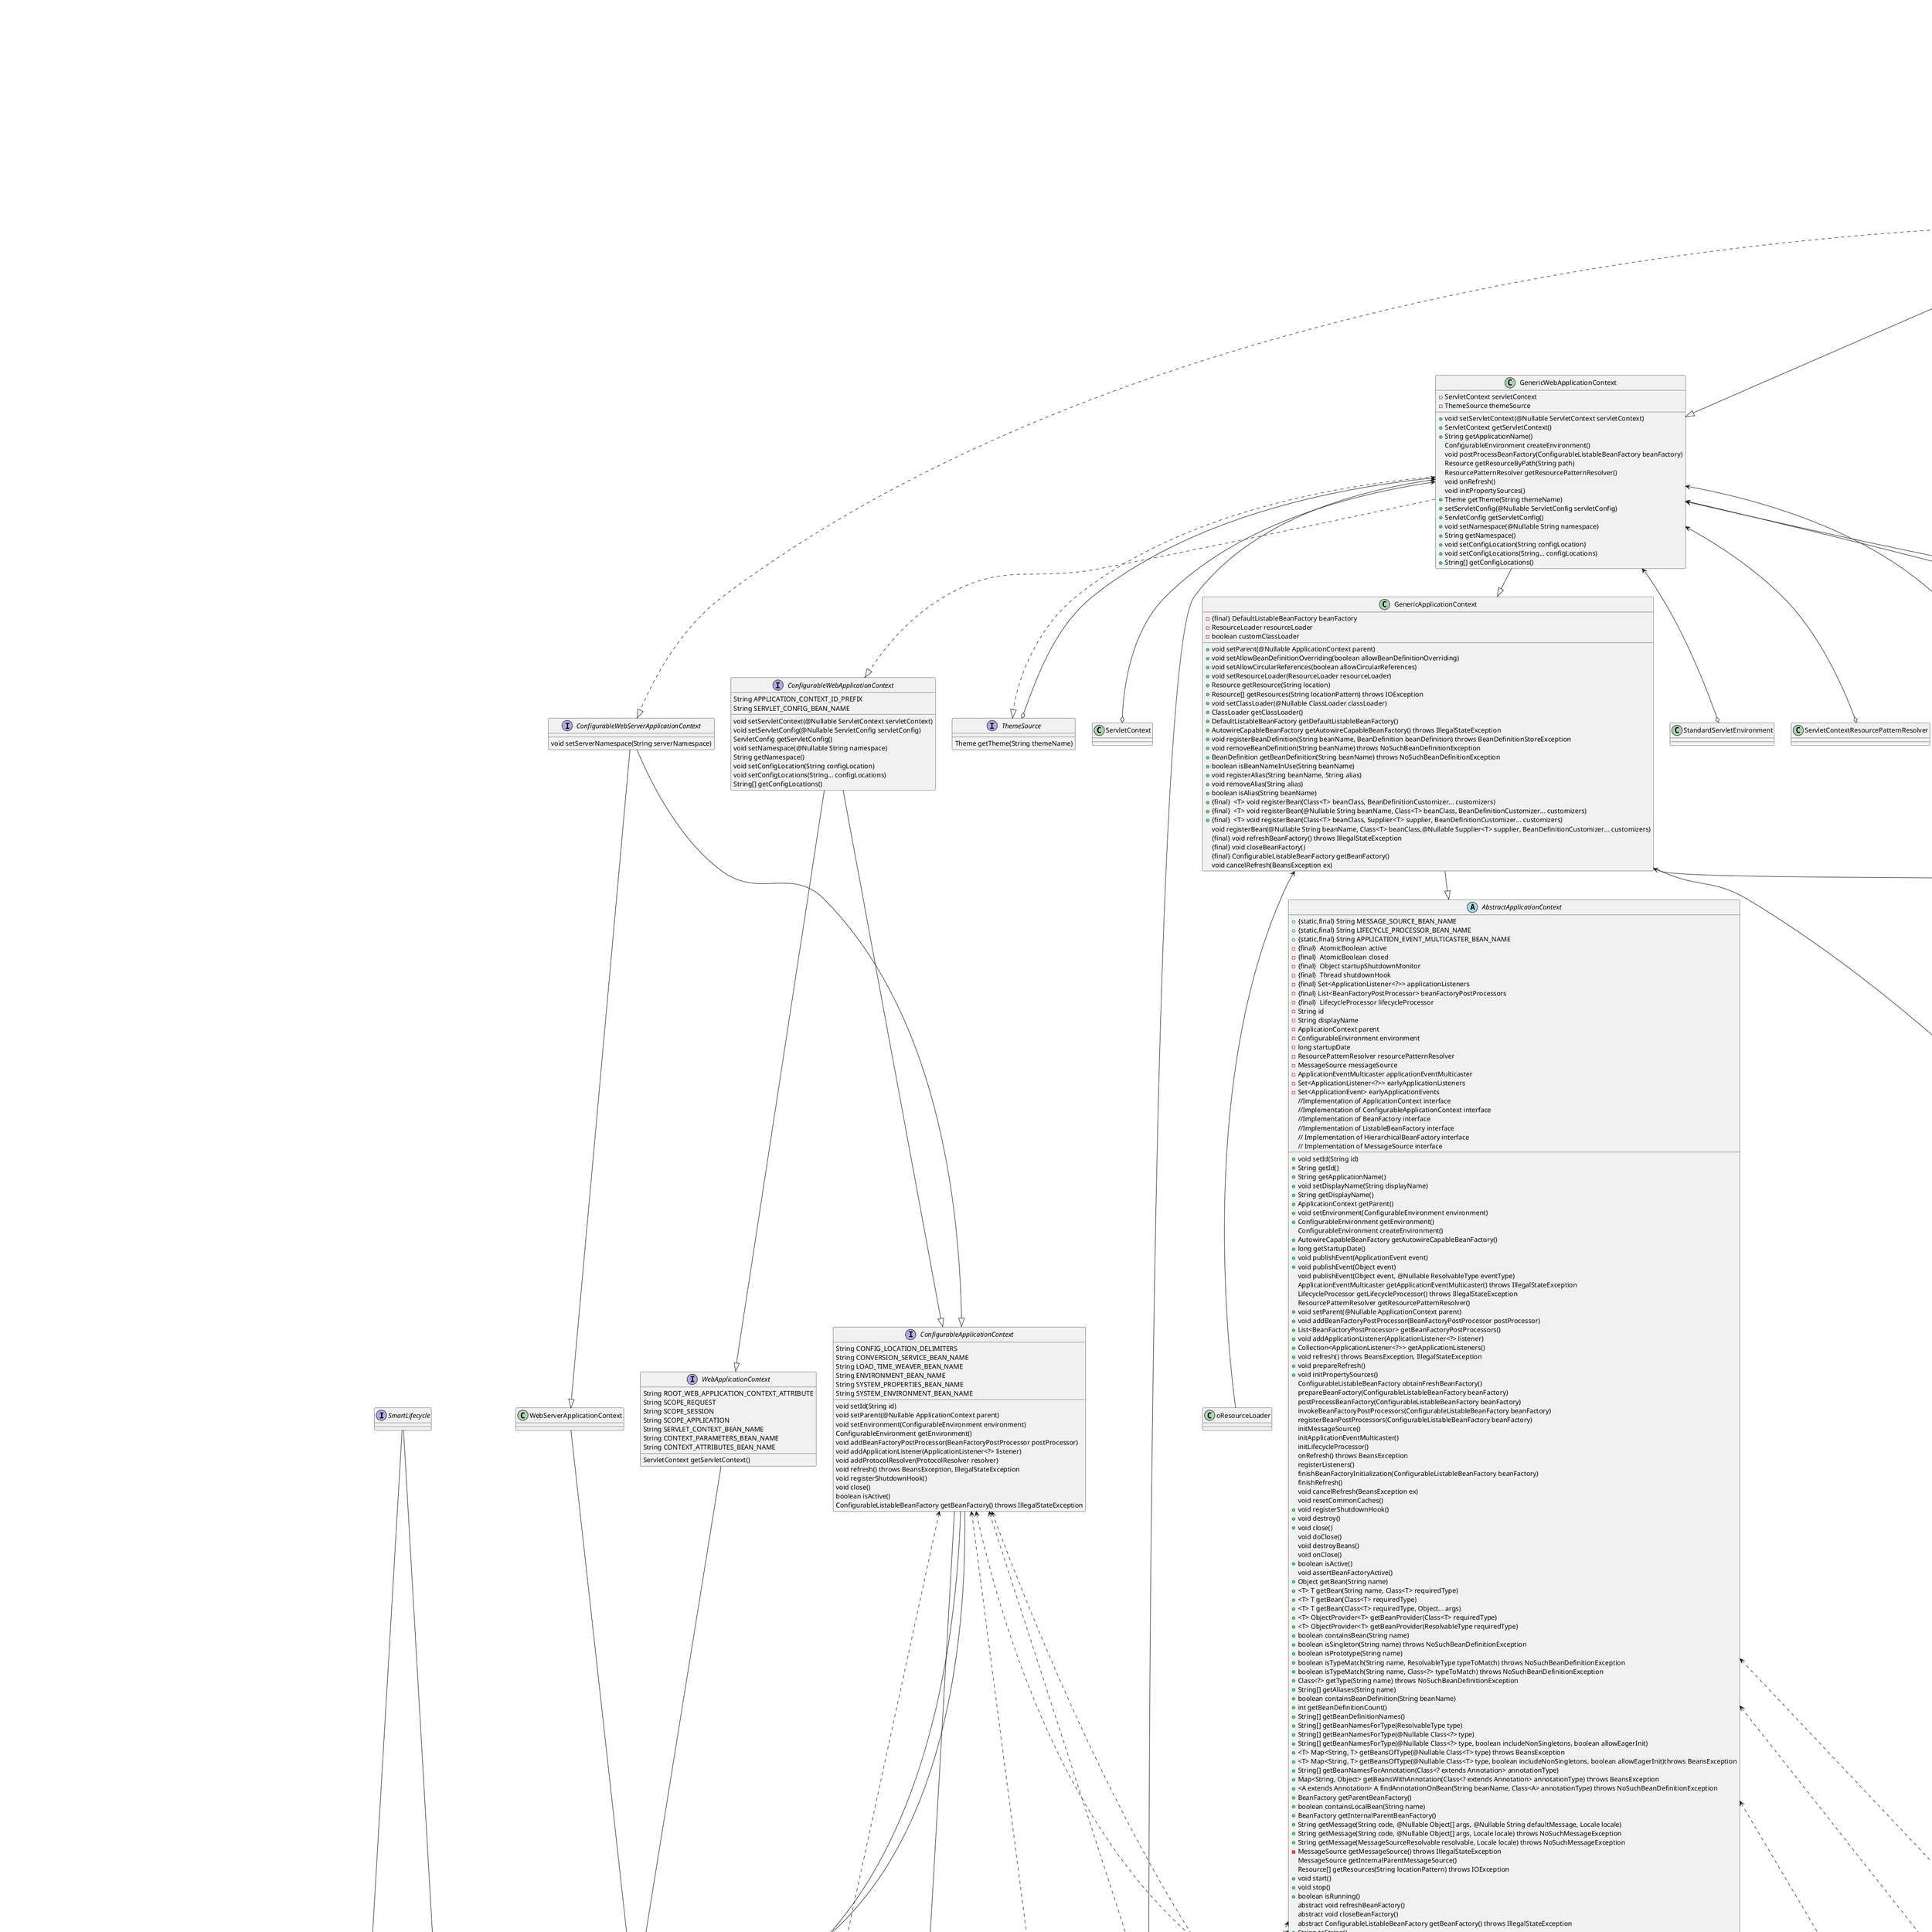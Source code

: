 @startuml

abstract class  BeanFactoryUtils{
 }
class AnnotationConfigServletWebServerApplicationContext{
}
class ServletWebServerApplicationContext{
    + {static,final} String DISPATCHER_SERVLET_NAME
    - {volatile} WebServer webServer
    - ServletConfig servletConfig
    - String serverNamespace
      void postProcessBeanFactory(ConfigurableListableBeanFactory beanFactory)
    + {final}  void refresh() throws BeansException, IllegalStateException
      void onRefresh()
      void finishRefresh()
      void onClose()
    - void createWebServer()
      ServletWebServerFactory getWebServerFactory()
    - ServletContextInitializer getSelfInitializer()
    - void selfInitialize(ServletContext servletContext) throws ServletException
    - void registerApplicationScope(ServletContext servletContext)
    - void registerWebApplicationScopes()
      Collection<ServletContextInitializer> getServletContextInitializerBeans()
      void prepareWebApplicationContext(ServletContext servletContext)
    - WebServer startWebServer()
    - void stopAndReleaseWebServer()
      Resource getResourceByPath(String path)
    + String getServerNamespace()
    + void setServletConfig(ServletConfig servletConfig)
    + WebServer getWebServer()
}
class GenericWebApplicationContext{
   - ServletContext servletContext
   - ThemeSource themeSource
   + void setServletContext(@Nullable ServletContext servletContext)
   + ServletContext getServletContext()
   + String getApplicationName()
     ConfigurableEnvironment createEnvironment()
     void postProcessBeanFactory(ConfigurableListableBeanFactory beanFactory)
     Resource getResourceByPath(String path)
     ResourcePatternResolver getResourcePatternResolver()
     void onRefresh()
     void initPropertySources()
   + Theme getTheme(String themeName)
   + setServletConfig(@Nullable ServletConfig servletConfig)
   + ServletConfig getServletConfig()
   + void setNamespace(@Nullable String namespace)
   + String getNamespace()
   + void setConfigLocation(String configLocation)
   + void setConfigLocations(String... configLocations)
   + String[] getConfigLocations()
}
class GenericApplicationContext{
    -{final} DefaultListableBeanFactory beanFactory
    - ResourceLoader resourceLoader
    - boolean customClassLoader
    + void setParent(@Nullable ApplicationContext parent)
    + void setAllowBeanDefinitionOverriding(boolean allowBeanDefinitionOverriding)
    + void setAllowCircularReferences(boolean allowCircularReferences)
    + void setResourceLoader(ResourceLoader resourceLoader)
    + Resource getResource(String location)
    + Resource[] getResources(String locationPattern) throws IOException
    + void setClassLoader(@Nullable ClassLoader classLoader)
    + ClassLoader getClassLoader()
    + DefaultListableBeanFactory getDefaultListableBeanFactory()
    + AutowireCapableBeanFactory getAutowireCapableBeanFactory() throws IllegalStateException
    + void registerBeanDefinition(String beanName, BeanDefinition beanDefinition) throws BeanDefinitionStoreException
    + void removeBeanDefinition(String beanName) throws NoSuchBeanDefinitionException
    + BeanDefinition getBeanDefinition(String beanName) throws NoSuchBeanDefinitionException
    + boolean isBeanNameInUse(String beanName)
    + void registerAlias(String beanName, String alias)
    + void removeAlias(String alias)
    + boolean isAlias(String beanName)
    + {final}  <T> void registerBean(Class<T> beanClass, BeanDefinitionCustomizer... customizers)
    + {final}  <T> void registerBean(@Nullable String beanName, Class<T> beanClass, BeanDefinitionCustomizer... customizers)
    + {final}  <T> void registerBean(Class<T> beanClass, Supplier<T> supplier, BeanDefinitionCustomizer... customizers)
      void registerBean(@Nullable String beanName, Class<T> beanClass,@Nullable Supplier<T> supplier, BeanDefinitionCustomizer... customizers)
      {final} void refreshBeanFactory() throws IllegalStateException
      {final} void closeBeanFactory()
      {final} ConfigurableListableBeanFactory getBeanFactory()
      void cancelRefresh(BeansException ex)
}
abstract class AbstractApplicationContext{
   + {static,final} String MESSAGE_SOURCE_BEAN_NAME
   + {static,final} String LIFECYCLE_PROCESSOR_BEAN_NAME
   + {static,final} String APPLICATION_EVENT_MULTICASTER_BEAN_NAME
   - {final}  AtomicBoolean active
   - {final}  AtomicBoolean closed
   - {final}  Object startupShutdownMonitor
   - {final}  Thread shutdownHook
   - {final} Set<ApplicationListener<?>> applicationListeners
   - {final} List<BeanFactoryPostProcessor> beanFactoryPostProcessors
   - {final}  LifecycleProcessor lifecycleProcessor
   - String id
   - String displayName
   - ApplicationContext parent
   - ConfigurableEnvironment environment
   - long startupDate
   - ResourcePatternResolver resourcePatternResolver
   - MessageSource messageSource
   - ApplicationEventMulticaster applicationEventMulticaster
   - Set<ApplicationListener<?>> earlyApplicationListeners
   - Set<ApplicationEvent> earlyApplicationEvents
   //Implementation of ApplicationContext interface
   + void setId(String id)
   + String getId()
   + String getApplicationName()
   + void setDisplayName(String displayName)
   + String getDisplayName()
   + ApplicationContext getParent()
   + void setEnvironment(ConfigurableEnvironment environment)
   + ConfigurableEnvironment getEnvironment()
    ConfigurableEnvironment createEnvironment()
   + AutowireCapableBeanFactory getAutowireCapableBeanFactory()
   + long getStartupDate()
   + void publishEvent(ApplicationEvent event)
   + void publishEvent(Object event)
     void publishEvent(Object event, @Nullable ResolvableType eventType)
     ApplicationEventMulticaster getApplicationEventMulticaster() throws IllegalStateException
     LifecycleProcessor getLifecycleProcessor() throws IllegalStateException
     ResourcePatternResolver getResourcePatternResolver()
   //Implementation of ConfigurableApplicationContext interface
   + void setParent(@Nullable ApplicationContext parent)
   + void addBeanFactoryPostProcessor(BeanFactoryPostProcessor postProcessor)
   + List<BeanFactoryPostProcessor> getBeanFactoryPostProcessors()
   + void addApplicationListener(ApplicationListener<?> listener)
   + Collection<ApplicationListener<?>> getApplicationListeners()
   + void refresh() throws BeansException, IllegalStateException
   + void prepareRefresh()
   + void initPropertySources()
     ConfigurableListableBeanFactory obtainFreshBeanFactory()
     prepareBeanFactory(ConfigurableListableBeanFactory beanFactory)
     postProcessBeanFactory(ConfigurableListableBeanFactory beanFactory)
     invokeBeanFactoryPostProcessors(ConfigurableListableBeanFactory beanFactory)
     registerBeanPostProcessors(ConfigurableListableBeanFactory beanFactory)
     initMessageSource()
     initApplicationEventMulticaster()
     initLifecycleProcessor()
     onRefresh() throws BeansException
     registerListeners()
     finishBeanFactoryInitialization(ConfigurableListableBeanFactory beanFactory)
     finishRefresh()
     void cancelRefresh(BeansException ex)
     void resetCommonCaches()
   + void registerShutdownHook()
   + void destroy()
   + void close()
     void doClose()
     void destroyBeans()
     void onClose()
   + boolean isActive()
     void assertBeanFactoryActive()
   //Implementation of BeanFactory interface
   + Object getBean(String name)
   + <T> T getBean(String name, Class<T> requiredType)
   + <T> T getBean(Class<T> requiredType)
   + <T> T getBean(Class<T> requiredType, Object... args)
   + <T> ObjectProvider<T> getBeanProvider(Class<T> requiredType)
   + <T> ObjectProvider<T> getBeanProvider(ResolvableType requiredType)
   + boolean containsBean(String name)
   + boolean isSingleton(String name) throws NoSuchBeanDefinitionException
   + boolean isPrototype(String name)
   + boolean isTypeMatch(String name, ResolvableType typeToMatch) throws NoSuchBeanDefinitionException
   + boolean isTypeMatch(String name, Class<?> typeToMatch) throws NoSuchBeanDefinitionException
   + Class<?> getType(String name) throws NoSuchBeanDefinitionException
   + String[] getAliases(String name)
   //Implementation of ListableBeanFactory interface
   + boolean containsBeanDefinition(String beanName)
   + int getBeanDefinitionCount()
   + String[] getBeanDefinitionNames()
   + String[] getBeanNamesForType(ResolvableType type)
   + String[] getBeanNamesForType(@Nullable Class<?> type)
   + String[] getBeanNamesForType(@Nullable Class<?> type, boolean includeNonSingletons, boolean allowEagerInit)
   + <T> Map<String, T> getBeansOfType(@Nullable Class<T> type) throws BeansException
   + <T> Map<String, T> getBeansOfType(@Nullable Class<T> type, boolean includeNonSingletons, boolean allowEagerInit)throws BeansException
   + String[] getBeanNamesForAnnotation(Class<? extends Annotation> annotationType)
   + Map<String, Object> getBeansWithAnnotation(Class<? extends Annotation> annotationType) throws BeansException
   + <A extends Annotation> A findAnnotationOnBean(String beanName, Class<A> annotationType) throws NoSuchBeanDefinitionException
   // Implementation of HierarchicalBeanFactory interface
   + BeanFactory getParentBeanFactory()
   + boolean containsLocalBean(String name)
   + BeanFactory getInternalParentBeanFactory()
   // Implementation of MessageSource interface
   + String getMessage(String code, @Nullable Object[] args, @Nullable String defaultMessage, Locale locale)
   + String getMessage(String code, @Nullable Object[] args, Locale locale) throws NoSuchMessageException
   + String getMessage(MessageSourceResolvable resolvable, Locale locale) throws NoSuchMessageException
   - MessageSource getMessageSource() throws IllegalStateException
     MessageSource getInternalParentMessageSource()
     Resource[] getResources(String locationPattern) throws IOException
   +  void start()
   +  void stop()
   +  boolean isRunning()
      abstract void refreshBeanFactory()
      abstract void closeBeanFactory()
      abstract ConfigurableListableBeanFactory getBeanFactory() throws IllegalStateException
   +  String toString()
}
interface AnnotationConfigRegistry{
   + {static,final} String DISPATCHER_SERVLET_NAME
   - {volatile} WebServer webServer
   - ServletConfig servletConfig
   - String serverNamespace
     void postProcessBeanFactory(ConfigurableListableBeanFactory beanFactory)
   + {final} void refresh() throws BeansException, IllegalStateException
     void onRefresh()
     void finishRefresh()
     void onClose()
   - void createWebServer()
     ServletWebServerFactory getWebServerFactory()
   - ServletContextInitializer getSelfInitializer()
   - void selfInitialize(ServletContext servletContext) throws ServletException
   - void registerApplicationScope(ServletContext servletContext)
   - void registerWebApplicationScopes()
     Collection<ServletContextInitializer> getServletContextInitializerBeans()
     void prepareWebApplicationContext(ServletContext servletContext)
   - WebServer startWebServer()
   - void stopAndReleaseWebServer()
   - Resource getResourceByPath(String path)
   + String getServerNamespace()
   + void setServerNamespace(String serverNamespace)
   + void setServletConfig(ServletConfig servletConfig)
   + ServletConfig getServletConfig()
   + WebServer getWebServer()
}
class ExistingWebApplicationScopes{
   - {static,final} Set<String> SCOPES
   - {final} ConfigurableListableBeanFactory beanFactory
   - {final} Map<String, Scope> scopes
   + ExistingWebApplicationScopes(ConfigurableListableBeanFactory beanFactory)
   + void restore()
}
interface ConfigurableWebServerApplicationContext{
    void setServerNamespace(String serverNamespace)
}
interface ConfigurableWebApplicationContext{
    String APPLICATION_CONTEXT_ID_PREFIX
    String SERVLET_CONFIG_BEAN_NAME
    void setServletContext(@Nullable ServletContext servletContext)
    void setServletConfig(@Nullable ServletConfig servletConfig)
    ServletConfig getServletConfig()
    void setNamespace(@Nullable String namespace)
    String getNamespace()
    void setConfigLocation(String configLocation)
    void setConfigLocations(String... configLocations)
    String[] getConfigLocations()
}
interface WebApplicationContext{
    String ROOT_WEB_APPLICATION_CONTEXT_ATTRIBUTE
    String SCOPE_REQUEST
    String SCOPE_SESSION
    String SCOPE_APPLICATION
    String SERVLET_CONTEXT_BEAN_NAME
    String CONTEXT_PARAMETERS_BEAN_NAME
    String CONTEXT_ATTRIBUTES_BEAN_NAME
    ServletContext getServletContext()
}
interface ThemeSource{
    Theme getTheme(String themeName)
}
interface BeanDefinitionRegistry{
   void registerBeanDefinition(String beanName, BeanDefinition beanDefinition) throws BeanDefinitionStoreException
   void removeBeanDefinition(String beanName) throws NoSuchBeanDefinitionException
   BeanDefinition getBeanDefinition(String beanName) throws NoSuchBeanDefinitionException
   boolean containsBeanDefinition(String beanName)
   String[] getBeanDefinitionNames()
   int getBeanDefinitionCount()
   boolean isBeanNameInUse(String beanName)
}
interface AliasRegistry{
  void registerAlias(String name, String alias)
  void removeAlias(String alias)
  boolean isAlias(String name)
  String[] getAliases(String name)
}
interface ConfigurableApplicationContext{
    String CONFIG_LOCATION_DELIMITERS
    String CONVERSION_SERVICE_BEAN_NAME
    String LOAD_TIME_WEAVER_BEAN_NAME
    String ENVIRONMENT_BEAN_NAME
    String SYSTEM_PROPERTIES_BEAN_NAME
    String SYSTEM_ENVIRONMENT_BEAN_NAME
    void setId(String id)
    void setParent(@Nullable ApplicationContext parent)
    void setEnvironment(ConfigurableEnvironment environment)
    ConfigurableEnvironment getEnvironment()
    void addBeanFactoryPostProcessor(BeanFactoryPostProcessor postProcessor)
    void addApplicationListener(ApplicationListener<?> listener)
    void addProtocolResolver(ProtocolResolver resolver)
    void refresh() throws BeansException, IllegalStateException
    void registerShutdownHook()
    void close()
    boolean isActive()
    ConfigurableListableBeanFactory getBeanFactory() throws IllegalStateException
}

interface ApplicationContext{
        String getId()
        String getApplicationName()
        String getDisplayName()
        long getStartupDate()
        ApplicationContext getParent()
        AutowireCapableBeanFactory getAutowireCapableBeanFactory() throws IllegalStateException
}
interface BeanFactory{
    String FACTORY_BEAN_PREFIX
    Object getBean(String name) throws BeansException
    <T> T getBean(String name, Class<T> requiredType) throws BeansException
    Object getBean(String name, Object... args) throws BeansException
    <T> T getBean(Class<T> requiredType) throws BeansException
    <T> T getBean(Class<T> requiredType, Object... args) throws BeansException
    <T> ObjectProvider<T> getBeanProvider(Class<T> requiredType)
    <T> ObjectProvider<T> getBeanProvider(ResolvableType requiredType)
    boolean containsBean(String name)
    boolean isSingleton(String name) throws NoSuchBeanDefinitionException
    boolean isPrototype(String name) throws NoSuchBeanDefinitionException
    boolean isTypeMatch(String name, ResolvableType typeToMatch) throws NoSuchBeanDefinitionException
    boolean isTypeMatch(String name, Class<?> typeToMatch) throws NoSuchBeanDefinitionException
    Class<?> getType(String name) throws NoSuchBeanDefinitionException
    String[] getAliases(String name)
}

interface ListableBeanFactory{
        boolean containsBeanDefinition(String beanName)
        int getBeanDefinitionCount()
        String[] getBeanDefinitionNames()
        String[] getBeanNamesForType(ResolvableType type)
        String[] getBeanNamesForType(@Nullable Class<?> type)
        String[] getBeanNamesForType(@Nullable Class<?> type, boolean includeNonSingletons, boolean allowEagerInit)
        <T> Map<String, T> getBeansOfType(@Nullable Class<T> type) throws BeansException
        <T> Map<String, T> getBeansOfType(@Nullable Class<T> type, boolean includeNonSingletons, boolean allowEagerInit) throws BeansException
        String[] getBeanNamesForAnnotation(Class<? extends Annotation> annotationType)
        Map<String, Object> getBeansWithAnnotation(Class<? extends Annotation> annotationType) throws BeansException
        <A extends Annotation> A findAnnotationOnBean(String beanName, Class<A> annotationType) throws NoSuchBeanDefinitionException
}
interface EnvironmentCapable{
   Environment getEnvironment()
}
interface MessageSource{
   String getMessage(String code, Object[] args, String defaultMessage, Locale locale
   String getMessage(String code, Object[] args, Locale locale) throws NoSuchMessageException
   String getMessage(MessageSourceResolvable resolvable, Locale locale) throws NoSuchMessageException
}
interface ApplicationEventPublisher{
   void publishEvent(ApplicationEvent event);
}
interface SmartLifecycle{
}
interface Phased{
}
interface  Lifecycle{
   void start()
   void stop()
   boolean isRunning()
}
interface Closeable{
   close() throws IOException
}


ApplicationContext --|>EnvironmentCapable
ApplicationContext --|>HierarchicalBeanFactory
ApplicationContext --|>ListableBeanFactory
ApplicationContext --|>ApplicationEventPublisher
ApplicationContext --|>ResourcePatternResolver
ApplicationContext --|>MessageSource
BeanDefinitionRegistry --|>AliasRegistry
HierarchicalBeanFactory --|>BeanFactory
ListableBeanFactory --|>BeanFactory
ResourcePatternResolver --|>ResourceLoader
ApplicationContext <..o AutowireCapableBeanFactory
ConfigurableApplicationContext --|>ApplicationContext
ConfigurableApplicationContext --|>Lifecycle
ConfigurableApplicationContext --|>Closeable
SmartLifecycle --|>Lifecycle
SmartLifecycle --|>Phased

AnnotationConfigServletWebServerApplicationContext --|> ServletWebServerApplicationContext
AnnotationConfigServletWebServerApplicationContext ..|> AnnotationConfigRegistry
ServletWebServerApplicationContext --|>GenericWebApplicationContext
ServletWebServerApplicationContext ..|>ConfigurableWebServerApplicationContext
GenericWebApplicationContext --|>GenericApplicationContext
GenericWebApplicationContext ..|>ConfigurableWebApplicationContext
GenericWebApplicationContext ..|>ThemeSource
GenericApplicationContext --|>AbstractApplicationContext
GenericApplicationContext --|>BeanDefinitionRegistry
ConfigurableWebApplicationContext --|> WebApplicationContext
ConfigurableWebApplicationContext --|> ConfigurableApplicationContext
WebApplicationContext --|>ApplicationContext
ConfigurableWebServerApplicationContext --|> ConfigurableApplicationContext
ConfigurableWebServerApplicationContext --|> WebServerApplicationContext
WebServerApplicationContext --|>ApplicationContext
ConfigurableApplicationContext <..o ConfigurableEnvironment
ConfigurableApplicationContext <..o BeanFactoryPostProcessor
ConfigurableApplicationContext <..o ApplicationListener
ConfigurableApplicationContext <..o ProtocolResolver
ConfigurableApplicationContext <..o ConfigurableListableBeanFactory
ConfigurableListableBeanFactory <..o BeanDefinition
AbstractApplicationContext <..o ApplicationContext
AbstractApplicationContext <..o ConfigurableEnvironment
AbstractApplicationContext <..o BeanFactoryPostProcessor
AbstractApplicationContext <..o MessageSource
AbstractApplicationContext <..o ResourcePatternResolver
AbstractApplicationContext <..o LifecycleProcessor
AbstractApplicationContext <..o ApplicationEventMulticaster
AbstractApplicationContext <..o ApplicationListener
AbstractApplicationContext <..o ApplicationEvent
AbstractApplicationContext <..o ConfigurableListableBeanFactory
AbstractApplicationContext <..o PostProcessorRegistrationDelegate
AbstractApplicationContext <..o ConversionService
AbstractApplicationContext <..o StringValueResolver
BeanDefinitionRegistry <--o AbstractBeanDefinition
BeanDefinitionRegistry <--o RootBeanDefinition
BeanDefinitionRegistry <--o ChildBeanDefinition
BeanDefinitionRegistry <--o BeanDefinition
GenericApplicationContext <--oDefaultListableBeanFactory
GenericApplicationContext <--oResourceLoader
GenericWebApplicationContext <--o ServletContext
GenericWebApplicationContext <--o ThemeSource
GenericWebApplicationContext <--o StandardServletEnvironment
GenericWebApplicationContext <--o WebApplicationContextUtils
GenericWebApplicationContext <--o ServletContextResource
GenericWebApplicationContext <--o ServletContextResourcePatternResolver
GenericWebApplicationContext <--o UiApplicationContextUtils
GenericWebApplicationContext <--o ConfigurableEnvironment
ServletWebServerApplicationContext <..o WebServer
ServletWebServerApplicationContext <..o ServletConfig
ServletWebServerApplicationContext <..o WebApplicationContextServletContextAwareProcessor
ServletWebServerApplicationContext <..o ServletWebServerInitializedEvent
ServletWebServerApplicationContext <..o ServletWebServerFactory
ServletWebServerApplicationContext <..o WebApplicationContextUtils
ServletWebServerApplicationContext <..o ServletContextInitializerBeans
ServletWebServerApplicationContext <..o ClassPathContextResource
ServletWebServerApplicationContext <..o ServletContextResource
@enduml